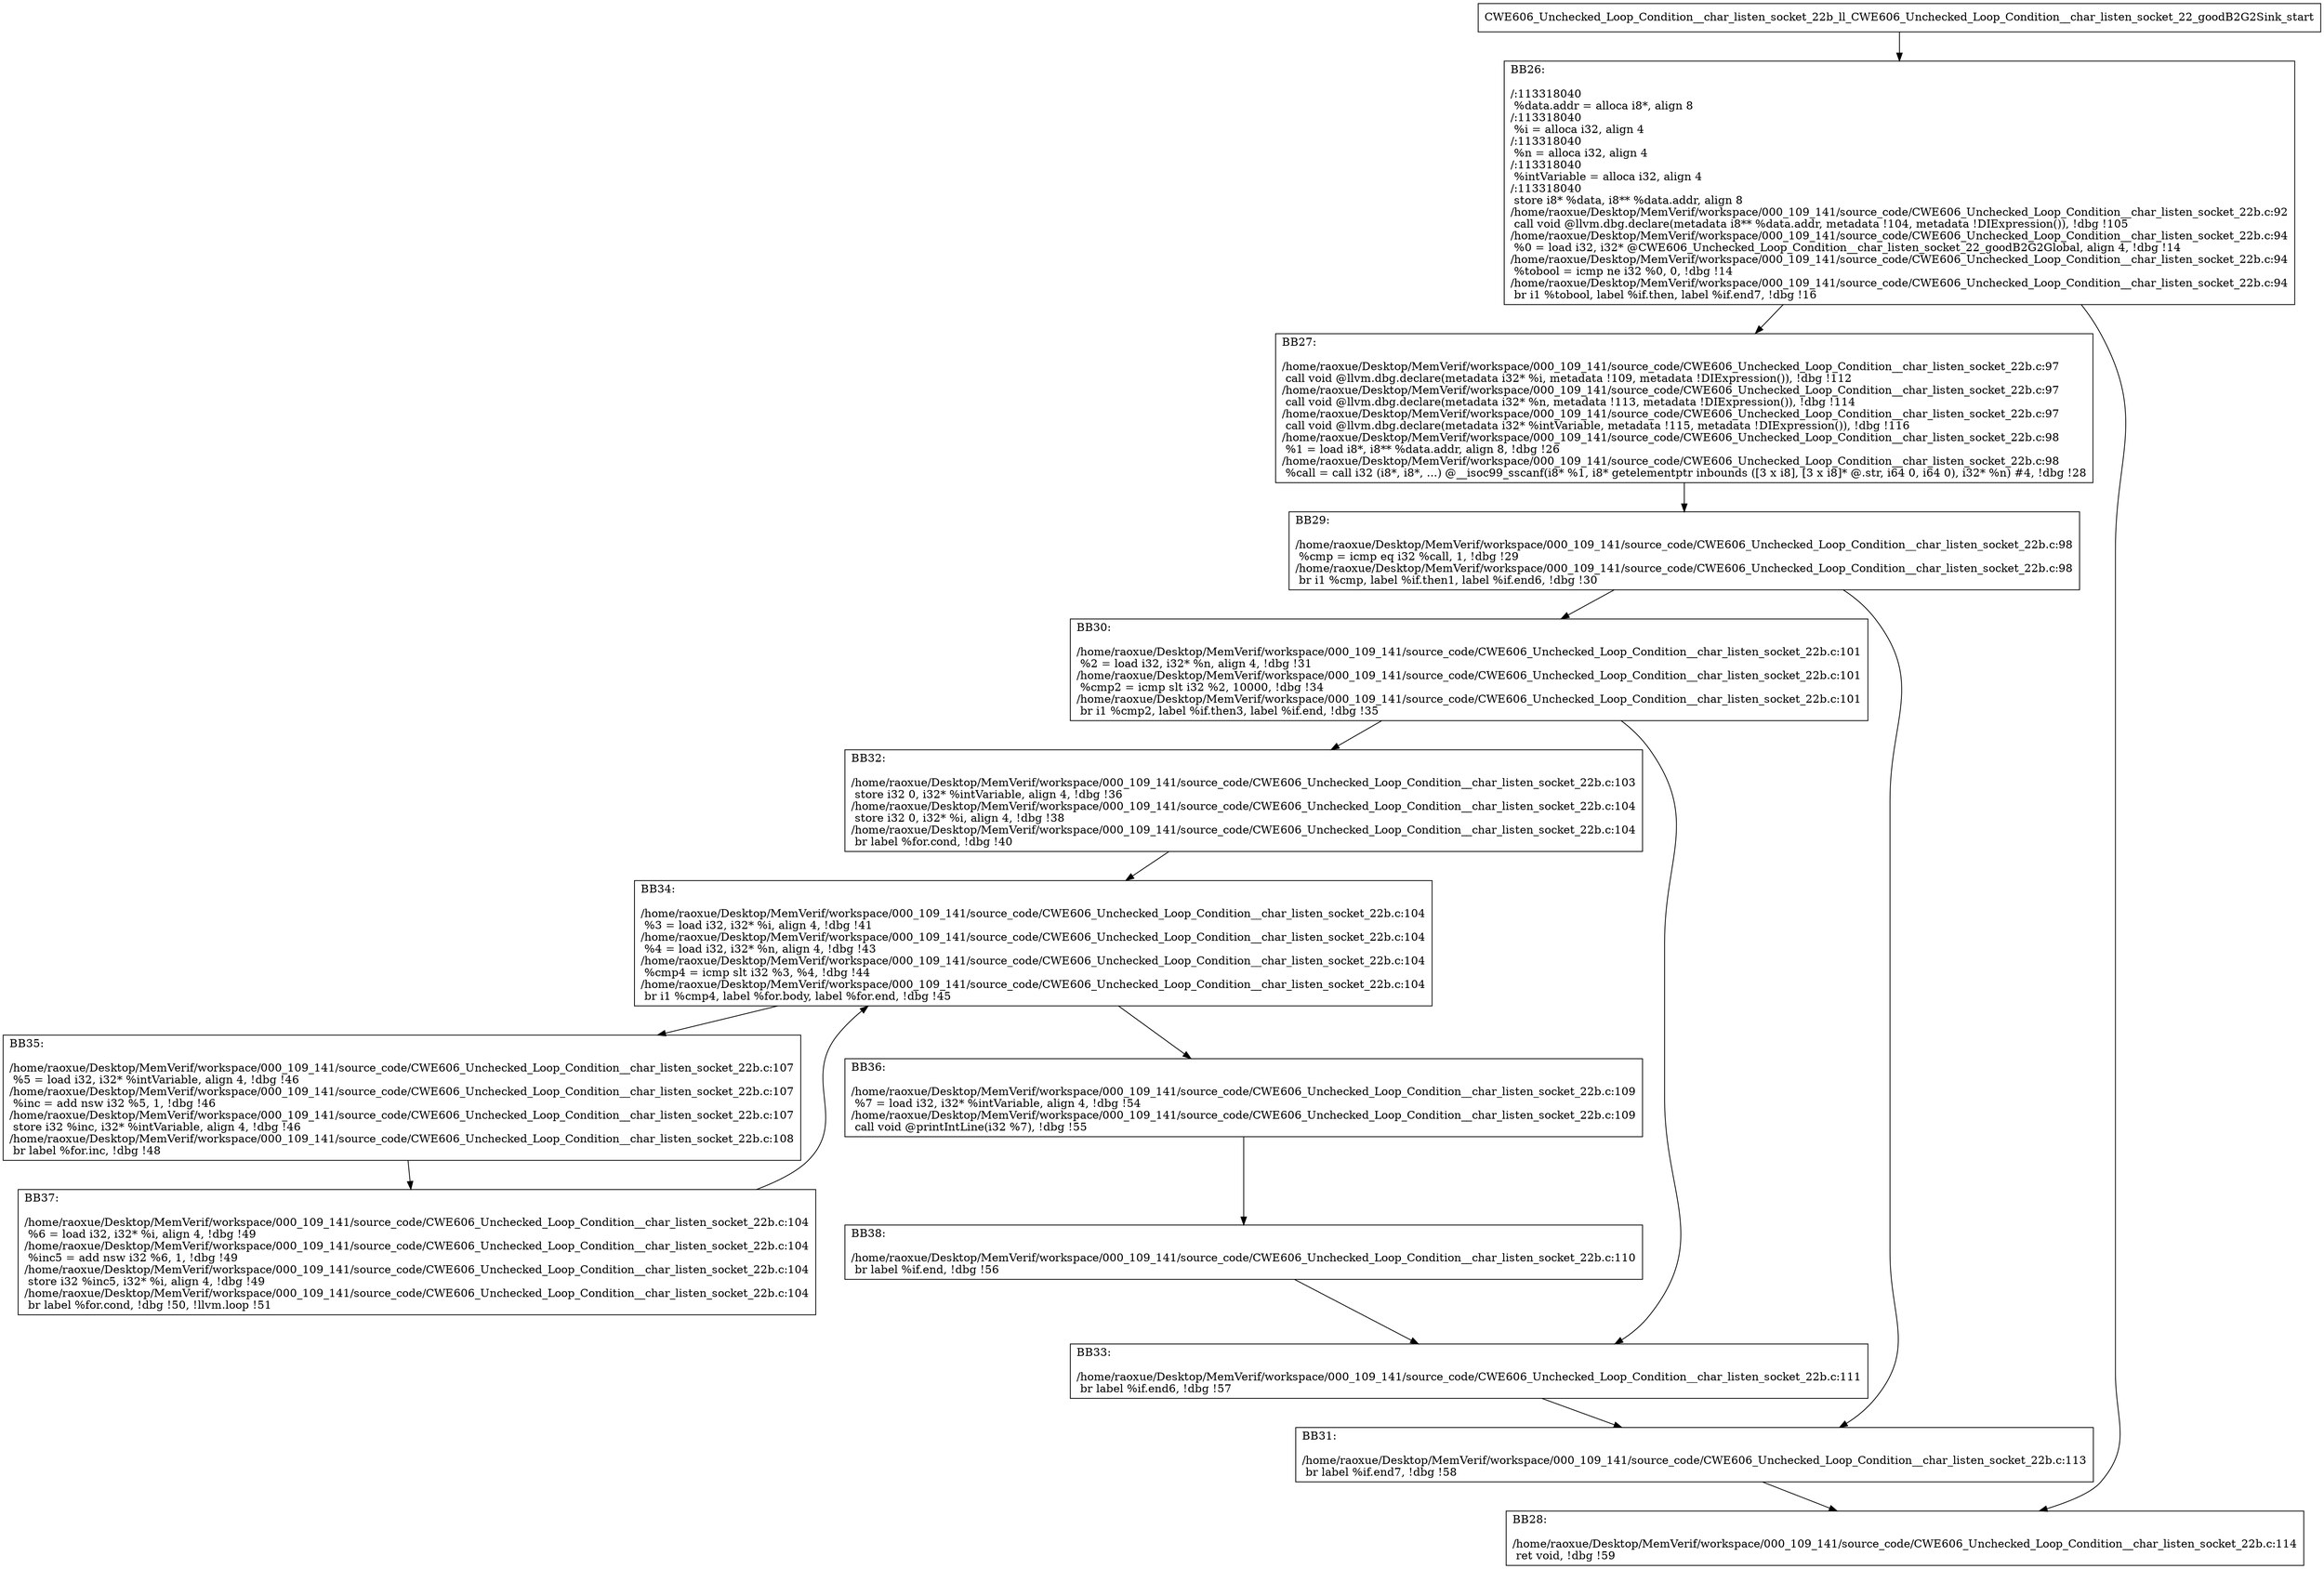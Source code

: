 digraph "CFG for'CWE606_Unchecked_Loop_Condition__char_listen_socket_22b_ll_CWE606_Unchecked_Loop_Condition__char_listen_socket_22_goodB2G2Sink' function" {
	BBCWE606_Unchecked_Loop_Condition__char_listen_socket_22b_ll_CWE606_Unchecked_Loop_Condition__char_listen_socket_22_goodB2G2Sink_start[shape=record,label="{CWE606_Unchecked_Loop_Condition__char_listen_socket_22b_ll_CWE606_Unchecked_Loop_Condition__char_listen_socket_22_goodB2G2Sink_start}"];
	BBCWE606_Unchecked_Loop_Condition__char_listen_socket_22b_ll_CWE606_Unchecked_Loop_Condition__char_listen_socket_22_goodB2G2Sink_start-> CWE606_Unchecked_Loop_Condition__char_listen_socket_22b_ll_CWE606_Unchecked_Loop_Condition__char_listen_socket_22_goodB2G2SinkBB26;
	CWE606_Unchecked_Loop_Condition__char_listen_socket_22b_ll_CWE606_Unchecked_Loop_Condition__char_listen_socket_22_goodB2G2SinkBB26 [shape=record, label="{BB26:\l\l/:113318040\l
  %data.addr = alloca i8*, align 8\l
/:113318040\l
  %i = alloca i32, align 4\l
/:113318040\l
  %n = alloca i32, align 4\l
/:113318040\l
  %intVariable = alloca i32, align 4\l
/:113318040\l
  store i8* %data, i8** %data.addr, align 8\l
/home/raoxue/Desktop/MemVerif/workspace/000_109_141/source_code/CWE606_Unchecked_Loop_Condition__char_listen_socket_22b.c:92\l
  call void @llvm.dbg.declare(metadata i8** %data.addr, metadata !104, metadata !DIExpression()), !dbg !105\l
/home/raoxue/Desktop/MemVerif/workspace/000_109_141/source_code/CWE606_Unchecked_Loop_Condition__char_listen_socket_22b.c:94\l
  %0 = load i32, i32* @CWE606_Unchecked_Loop_Condition__char_listen_socket_22_goodB2G2Global, align 4, !dbg !14\l
/home/raoxue/Desktop/MemVerif/workspace/000_109_141/source_code/CWE606_Unchecked_Loop_Condition__char_listen_socket_22b.c:94\l
  %tobool = icmp ne i32 %0, 0, !dbg !14\l
/home/raoxue/Desktop/MemVerif/workspace/000_109_141/source_code/CWE606_Unchecked_Loop_Condition__char_listen_socket_22b.c:94\l
  br i1 %tobool, label %if.then, label %if.end7, !dbg !16\l
}"];
	CWE606_Unchecked_Loop_Condition__char_listen_socket_22b_ll_CWE606_Unchecked_Loop_Condition__char_listen_socket_22_goodB2G2SinkBB26-> CWE606_Unchecked_Loop_Condition__char_listen_socket_22b_ll_CWE606_Unchecked_Loop_Condition__char_listen_socket_22_goodB2G2SinkBB27;
	CWE606_Unchecked_Loop_Condition__char_listen_socket_22b_ll_CWE606_Unchecked_Loop_Condition__char_listen_socket_22_goodB2G2SinkBB26-> CWE606_Unchecked_Loop_Condition__char_listen_socket_22b_ll_CWE606_Unchecked_Loop_Condition__char_listen_socket_22_goodB2G2SinkBB28;
	CWE606_Unchecked_Loop_Condition__char_listen_socket_22b_ll_CWE606_Unchecked_Loop_Condition__char_listen_socket_22_goodB2G2SinkBB27 [shape=record, label="{BB27:\l\l/home/raoxue/Desktop/MemVerif/workspace/000_109_141/source_code/CWE606_Unchecked_Loop_Condition__char_listen_socket_22b.c:97\l
  call void @llvm.dbg.declare(metadata i32* %i, metadata !109, metadata !DIExpression()), !dbg !112\l
/home/raoxue/Desktop/MemVerif/workspace/000_109_141/source_code/CWE606_Unchecked_Loop_Condition__char_listen_socket_22b.c:97\l
  call void @llvm.dbg.declare(metadata i32* %n, metadata !113, metadata !DIExpression()), !dbg !114\l
/home/raoxue/Desktop/MemVerif/workspace/000_109_141/source_code/CWE606_Unchecked_Loop_Condition__char_listen_socket_22b.c:97\l
  call void @llvm.dbg.declare(metadata i32* %intVariable, metadata !115, metadata !DIExpression()), !dbg !116\l
/home/raoxue/Desktop/MemVerif/workspace/000_109_141/source_code/CWE606_Unchecked_Loop_Condition__char_listen_socket_22b.c:98\l
  %1 = load i8*, i8** %data.addr, align 8, !dbg !26\l
/home/raoxue/Desktop/MemVerif/workspace/000_109_141/source_code/CWE606_Unchecked_Loop_Condition__char_listen_socket_22b.c:98\l
  %call = call i32 (i8*, i8*, ...) @__isoc99_sscanf(i8* %1, i8* getelementptr inbounds ([3 x i8], [3 x i8]* @.str, i64 0, i64 0), i32* %n) #4, !dbg !28\l
}"];
	CWE606_Unchecked_Loop_Condition__char_listen_socket_22b_ll_CWE606_Unchecked_Loop_Condition__char_listen_socket_22_goodB2G2SinkBB27-> CWE606_Unchecked_Loop_Condition__char_listen_socket_22b_ll_CWE606_Unchecked_Loop_Condition__char_listen_socket_22_goodB2G2SinkBB29;
	CWE606_Unchecked_Loop_Condition__char_listen_socket_22b_ll_CWE606_Unchecked_Loop_Condition__char_listen_socket_22_goodB2G2SinkBB29 [shape=record, label="{BB29:\l\l/home/raoxue/Desktop/MemVerif/workspace/000_109_141/source_code/CWE606_Unchecked_Loop_Condition__char_listen_socket_22b.c:98\l
  %cmp = icmp eq i32 %call, 1, !dbg !29\l
/home/raoxue/Desktop/MemVerif/workspace/000_109_141/source_code/CWE606_Unchecked_Loop_Condition__char_listen_socket_22b.c:98\l
  br i1 %cmp, label %if.then1, label %if.end6, !dbg !30\l
}"];
	CWE606_Unchecked_Loop_Condition__char_listen_socket_22b_ll_CWE606_Unchecked_Loop_Condition__char_listen_socket_22_goodB2G2SinkBB29-> CWE606_Unchecked_Loop_Condition__char_listen_socket_22b_ll_CWE606_Unchecked_Loop_Condition__char_listen_socket_22_goodB2G2SinkBB30;
	CWE606_Unchecked_Loop_Condition__char_listen_socket_22b_ll_CWE606_Unchecked_Loop_Condition__char_listen_socket_22_goodB2G2SinkBB29-> CWE606_Unchecked_Loop_Condition__char_listen_socket_22b_ll_CWE606_Unchecked_Loop_Condition__char_listen_socket_22_goodB2G2SinkBB31;
	CWE606_Unchecked_Loop_Condition__char_listen_socket_22b_ll_CWE606_Unchecked_Loop_Condition__char_listen_socket_22_goodB2G2SinkBB30 [shape=record, label="{BB30:\l\l/home/raoxue/Desktop/MemVerif/workspace/000_109_141/source_code/CWE606_Unchecked_Loop_Condition__char_listen_socket_22b.c:101\l
  %2 = load i32, i32* %n, align 4, !dbg !31\l
/home/raoxue/Desktop/MemVerif/workspace/000_109_141/source_code/CWE606_Unchecked_Loop_Condition__char_listen_socket_22b.c:101\l
  %cmp2 = icmp slt i32 %2, 10000, !dbg !34\l
/home/raoxue/Desktop/MemVerif/workspace/000_109_141/source_code/CWE606_Unchecked_Loop_Condition__char_listen_socket_22b.c:101\l
  br i1 %cmp2, label %if.then3, label %if.end, !dbg !35\l
}"];
	CWE606_Unchecked_Loop_Condition__char_listen_socket_22b_ll_CWE606_Unchecked_Loop_Condition__char_listen_socket_22_goodB2G2SinkBB30-> CWE606_Unchecked_Loop_Condition__char_listen_socket_22b_ll_CWE606_Unchecked_Loop_Condition__char_listen_socket_22_goodB2G2SinkBB32;
	CWE606_Unchecked_Loop_Condition__char_listen_socket_22b_ll_CWE606_Unchecked_Loop_Condition__char_listen_socket_22_goodB2G2SinkBB30-> CWE606_Unchecked_Loop_Condition__char_listen_socket_22b_ll_CWE606_Unchecked_Loop_Condition__char_listen_socket_22_goodB2G2SinkBB33;
	CWE606_Unchecked_Loop_Condition__char_listen_socket_22b_ll_CWE606_Unchecked_Loop_Condition__char_listen_socket_22_goodB2G2SinkBB32 [shape=record, label="{BB32:\l\l/home/raoxue/Desktop/MemVerif/workspace/000_109_141/source_code/CWE606_Unchecked_Loop_Condition__char_listen_socket_22b.c:103\l
  store i32 0, i32* %intVariable, align 4, !dbg !36\l
/home/raoxue/Desktop/MemVerif/workspace/000_109_141/source_code/CWE606_Unchecked_Loop_Condition__char_listen_socket_22b.c:104\l
  store i32 0, i32* %i, align 4, !dbg !38\l
/home/raoxue/Desktop/MemVerif/workspace/000_109_141/source_code/CWE606_Unchecked_Loop_Condition__char_listen_socket_22b.c:104\l
  br label %for.cond, !dbg !40\l
}"];
	CWE606_Unchecked_Loop_Condition__char_listen_socket_22b_ll_CWE606_Unchecked_Loop_Condition__char_listen_socket_22_goodB2G2SinkBB32-> CWE606_Unchecked_Loop_Condition__char_listen_socket_22b_ll_CWE606_Unchecked_Loop_Condition__char_listen_socket_22_goodB2G2SinkBB34;
	CWE606_Unchecked_Loop_Condition__char_listen_socket_22b_ll_CWE606_Unchecked_Loop_Condition__char_listen_socket_22_goodB2G2SinkBB34 [shape=record, label="{BB34:\l\l/home/raoxue/Desktop/MemVerif/workspace/000_109_141/source_code/CWE606_Unchecked_Loop_Condition__char_listen_socket_22b.c:104\l
  %3 = load i32, i32* %i, align 4, !dbg !41\l
/home/raoxue/Desktop/MemVerif/workspace/000_109_141/source_code/CWE606_Unchecked_Loop_Condition__char_listen_socket_22b.c:104\l
  %4 = load i32, i32* %n, align 4, !dbg !43\l
/home/raoxue/Desktop/MemVerif/workspace/000_109_141/source_code/CWE606_Unchecked_Loop_Condition__char_listen_socket_22b.c:104\l
  %cmp4 = icmp slt i32 %3, %4, !dbg !44\l
/home/raoxue/Desktop/MemVerif/workspace/000_109_141/source_code/CWE606_Unchecked_Loop_Condition__char_listen_socket_22b.c:104\l
  br i1 %cmp4, label %for.body, label %for.end, !dbg !45\l
}"];
	CWE606_Unchecked_Loop_Condition__char_listen_socket_22b_ll_CWE606_Unchecked_Loop_Condition__char_listen_socket_22_goodB2G2SinkBB34-> CWE606_Unchecked_Loop_Condition__char_listen_socket_22b_ll_CWE606_Unchecked_Loop_Condition__char_listen_socket_22_goodB2G2SinkBB35;
	CWE606_Unchecked_Loop_Condition__char_listen_socket_22b_ll_CWE606_Unchecked_Loop_Condition__char_listen_socket_22_goodB2G2SinkBB34-> CWE606_Unchecked_Loop_Condition__char_listen_socket_22b_ll_CWE606_Unchecked_Loop_Condition__char_listen_socket_22_goodB2G2SinkBB36;
	CWE606_Unchecked_Loop_Condition__char_listen_socket_22b_ll_CWE606_Unchecked_Loop_Condition__char_listen_socket_22_goodB2G2SinkBB35 [shape=record, label="{BB35:\l\l/home/raoxue/Desktop/MemVerif/workspace/000_109_141/source_code/CWE606_Unchecked_Loop_Condition__char_listen_socket_22b.c:107\l
  %5 = load i32, i32* %intVariable, align 4, !dbg !46\l
/home/raoxue/Desktop/MemVerif/workspace/000_109_141/source_code/CWE606_Unchecked_Loop_Condition__char_listen_socket_22b.c:107\l
  %inc = add nsw i32 %5, 1, !dbg !46\l
/home/raoxue/Desktop/MemVerif/workspace/000_109_141/source_code/CWE606_Unchecked_Loop_Condition__char_listen_socket_22b.c:107\l
  store i32 %inc, i32* %intVariable, align 4, !dbg !46\l
/home/raoxue/Desktop/MemVerif/workspace/000_109_141/source_code/CWE606_Unchecked_Loop_Condition__char_listen_socket_22b.c:108\l
  br label %for.inc, !dbg !48\l
}"];
	CWE606_Unchecked_Loop_Condition__char_listen_socket_22b_ll_CWE606_Unchecked_Loop_Condition__char_listen_socket_22_goodB2G2SinkBB35-> CWE606_Unchecked_Loop_Condition__char_listen_socket_22b_ll_CWE606_Unchecked_Loop_Condition__char_listen_socket_22_goodB2G2SinkBB37;
	CWE606_Unchecked_Loop_Condition__char_listen_socket_22b_ll_CWE606_Unchecked_Loop_Condition__char_listen_socket_22_goodB2G2SinkBB37 [shape=record, label="{BB37:\l\l/home/raoxue/Desktop/MemVerif/workspace/000_109_141/source_code/CWE606_Unchecked_Loop_Condition__char_listen_socket_22b.c:104\l
  %6 = load i32, i32* %i, align 4, !dbg !49\l
/home/raoxue/Desktop/MemVerif/workspace/000_109_141/source_code/CWE606_Unchecked_Loop_Condition__char_listen_socket_22b.c:104\l
  %inc5 = add nsw i32 %6, 1, !dbg !49\l
/home/raoxue/Desktop/MemVerif/workspace/000_109_141/source_code/CWE606_Unchecked_Loop_Condition__char_listen_socket_22b.c:104\l
  store i32 %inc5, i32* %i, align 4, !dbg !49\l
/home/raoxue/Desktop/MemVerif/workspace/000_109_141/source_code/CWE606_Unchecked_Loop_Condition__char_listen_socket_22b.c:104\l
  br label %for.cond, !dbg !50, !llvm.loop !51\l
}"];
	CWE606_Unchecked_Loop_Condition__char_listen_socket_22b_ll_CWE606_Unchecked_Loop_Condition__char_listen_socket_22_goodB2G2SinkBB37-> CWE606_Unchecked_Loop_Condition__char_listen_socket_22b_ll_CWE606_Unchecked_Loop_Condition__char_listen_socket_22_goodB2G2SinkBB34;
	CWE606_Unchecked_Loop_Condition__char_listen_socket_22b_ll_CWE606_Unchecked_Loop_Condition__char_listen_socket_22_goodB2G2SinkBB36 [shape=record, label="{BB36:\l\l/home/raoxue/Desktop/MemVerif/workspace/000_109_141/source_code/CWE606_Unchecked_Loop_Condition__char_listen_socket_22b.c:109\l
  %7 = load i32, i32* %intVariable, align 4, !dbg !54\l
/home/raoxue/Desktop/MemVerif/workspace/000_109_141/source_code/CWE606_Unchecked_Loop_Condition__char_listen_socket_22b.c:109\l
  call void @printIntLine(i32 %7), !dbg !55\l
}"];
	CWE606_Unchecked_Loop_Condition__char_listen_socket_22b_ll_CWE606_Unchecked_Loop_Condition__char_listen_socket_22_goodB2G2SinkBB36-> CWE606_Unchecked_Loop_Condition__char_listen_socket_22b_ll_CWE606_Unchecked_Loop_Condition__char_listen_socket_22_goodB2G2SinkBB38;
	CWE606_Unchecked_Loop_Condition__char_listen_socket_22b_ll_CWE606_Unchecked_Loop_Condition__char_listen_socket_22_goodB2G2SinkBB38 [shape=record, label="{BB38:\l\l/home/raoxue/Desktop/MemVerif/workspace/000_109_141/source_code/CWE606_Unchecked_Loop_Condition__char_listen_socket_22b.c:110\l
  br label %if.end, !dbg !56\l
}"];
	CWE606_Unchecked_Loop_Condition__char_listen_socket_22b_ll_CWE606_Unchecked_Loop_Condition__char_listen_socket_22_goodB2G2SinkBB38-> CWE606_Unchecked_Loop_Condition__char_listen_socket_22b_ll_CWE606_Unchecked_Loop_Condition__char_listen_socket_22_goodB2G2SinkBB33;
	CWE606_Unchecked_Loop_Condition__char_listen_socket_22b_ll_CWE606_Unchecked_Loop_Condition__char_listen_socket_22_goodB2G2SinkBB33 [shape=record, label="{BB33:\l\l/home/raoxue/Desktop/MemVerif/workspace/000_109_141/source_code/CWE606_Unchecked_Loop_Condition__char_listen_socket_22b.c:111\l
  br label %if.end6, !dbg !57\l
}"];
	CWE606_Unchecked_Loop_Condition__char_listen_socket_22b_ll_CWE606_Unchecked_Loop_Condition__char_listen_socket_22_goodB2G2SinkBB33-> CWE606_Unchecked_Loop_Condition__char_listen_socket_22b_ll_CWE606_Unchecked_Loop_Condition__char_listen_socket_22_goodB2G2SinkBB31;
	CWE606_Unchecked_Loop_Condition__char_listen_socket_22b_ll_CWE606_Unchecked_Loop_Condition__char_listen_socket_22_goodB2G2SinkBB31 [shape=record, label="{BB31:\l\l/home/raoxue/Desktop/MemVerif/workspace/000_109_141/source_code/CWE606_Unchecked_Loop_Condition__char_listen_socket_22b.c:113\l
  br label %if.end7, !dbg !58\l
}"];
	CWE606_Unchecked_Loop_Condition__char_listen_socket_22b_ll_CWE606_Unchecked_Loop_Condition__char_listen_socket_22_goodB2G2SinkBB31-> CWE606_Unchecked_Loop_Condition__char_listen_socket_22b_ll_CWE606_Unchecked_Loop_Condition__char_listen_socket_22_goodB2G2SinkBB28;
	CWE606_Unchecked_Loop_Condition__char_listen_socket_22b_ll_CWE606_Unchecked_Loop_Condition__char_listen_socket_22_goodB2G2SinkBB28 [shape=record, label="{BB28:\l\l/home/raoxue/Desktop/MemVerif/workspace/000_109_141/source_code/CWE606_Unchecked_Loop_Condition__char_listen_socket_22b.c:114\l
  ret void, !dbg !59\l
}"];
}
